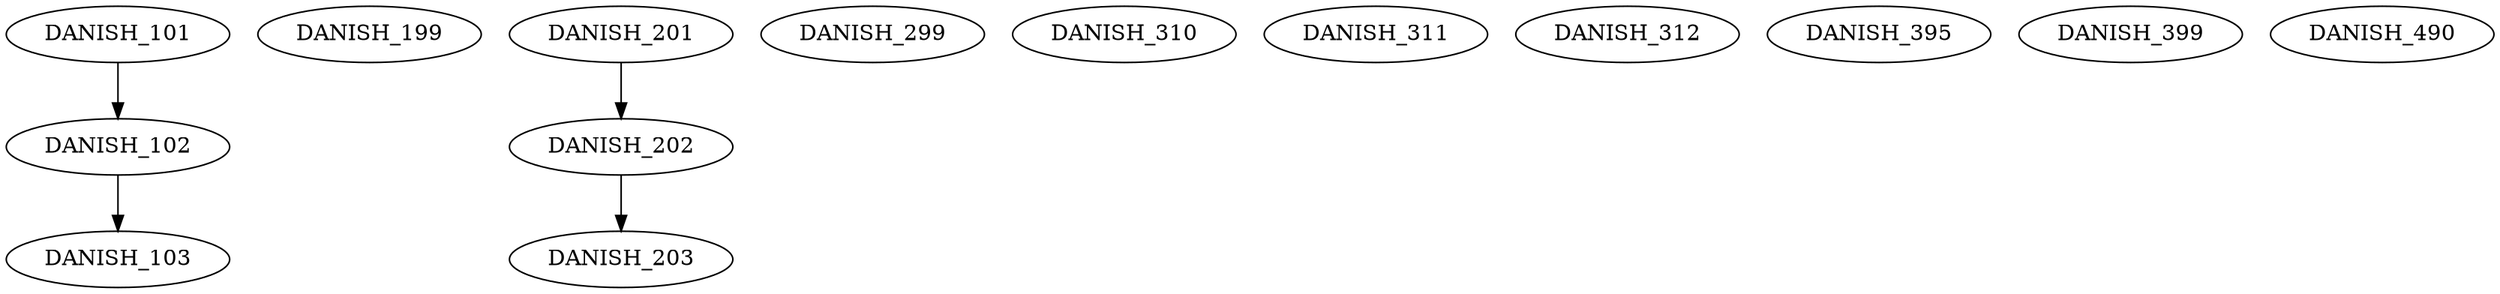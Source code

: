 digraph G {
    DANISH_101;
    edge [color=black];
    DANISH_101 -> DANISH_102;
    edge [color=black];
    DANISH_102 -> DANISH_103;
    DANISH_199;
    DANISH_201;
    edge [color=black];
    DANISH_201 -> DANISH_202;
    edge [color=black];
    DANISH_202 -> DANISH_203;
    DANISH_299;
    DANISH_310;
    DANISH_311;
    DANISH_312;
    DANISH_395;
    DANISH_399;
    DANISH_490;
}
